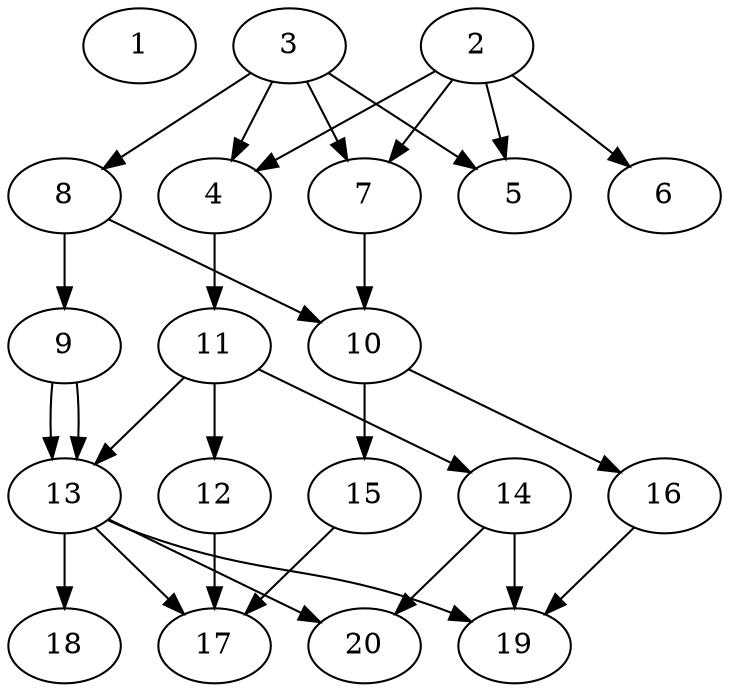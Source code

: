 // DAG automatically generated by daggen at Tue Jul 23 14:27:02 2019
// ./daggen --dot -n 20 --ccr 0.3 --fat 0.5 --regular 0.5 --density 0.7 --mindata 5242880 --maxdata 52428800 
digraph G {
  1 [size="62446933", alpha="0.14", expect_size="18734080"] 
  2 [size="114889387", alpha="0.02", expect_size="34466816"] 
  2 -> 4 [size ="34466816"]
  2 -> 5 [size ="34466816"]
  2 -> 6 [size ="34466816"]
  2 -> 7 [size ="34466816"]
  3 [size="140424533", alpha="0.12", expect_size="42127360"] 
  3 -> 4 [size ="42127360"]
  3 -> 5 [size ="42127360"]
  3 -> 7 [size ="42127360"]
  3 -> 8 [size ="42127360"]
  4 [size="89617067", alpha="0.01", expect_size="26885120"] 
  4 -> 11 [size ="26885120"]
  5 [size="173110613", alpha="0.04", expect_size="51933184"] 
  6 [size="77052587", alpha="0.03", expect_size="23115776"] 
  7 [size="122999467", alpha="0.07", expect_size="36899840"] 
  7 -> 10 [size ="36899840"]
  8 [size="128682667", alpha="0.06", expect_size="38604800"] 
  8 -> 9 [size ="38604800"]
  8 -> 10 [size ="38604800"]
  9 [size="165922133", alpha="0.15", expect_size="49776640"] 
  9 -> 13 [size ="49776640"]
  9 -> 13 [size ="49776640"]
  10 [size="148674560", alpha="0.15", expect_size="44602368"] 
  10 -> 15 [size ="44602368"]
  10 -> 16 [size ="44602368"]
  11 [size="140325547", alpha="0.01", expect_size="42097664"] 
  11 -> 12 [size ="42097664"]
  11 -> 13 [size ="42097664"]
  11 -> 14 [size ="42097664"]
  12 [size="96918187", alpha="0.20", expect_size="29075456"] 
  12 -> 17 [size ="29075456"]
  13 [size="113715200", alpha="0.16", expect_size="34114560"] 
  13 -> 17 [size ="34114560"]
  13 -> 18 [size ="34114560"]
  13 -> 19 [size ="34114560"]
  13 -> 20 [size ="34114560"]
  14 [size="54190080", alpha="0.07", expect_size="16257024"] 
  14 -> 19 [size ="16257024"]
  14 -> 20 [size ="16257024"]
  15 [size="65041067", alpha="0.09", expect_size="19512320"] 
  15 -> 17 [size ="19512320"]
  16 [size="100099413", alpha="0.05", expect_size="30029824"] 
  16 -> 19 [size ="30029824"]
  17 [size="122060800", alpha="0.06", expect_size="36618240"] 
  18 [size="174615893", alpha="0.04", expect_size="52384768"] 
  19 [size="60757333", alpha="0.01", expect_size="18227200"] 
  20 [size="23179947", alpha="0.04", expect_size="6953984"] 
}
